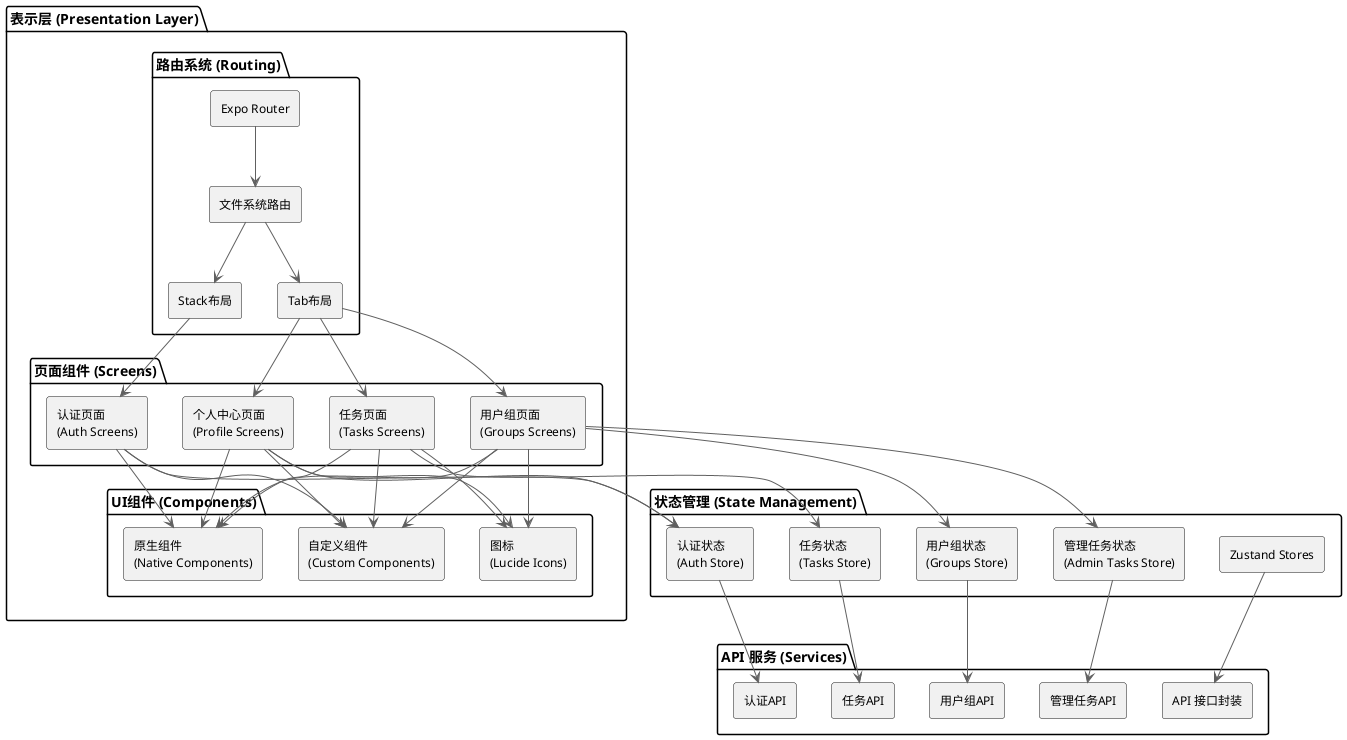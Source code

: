 @startuml 移动应用前端架构

' 设置样式
skinparam componentStyle rectangle
skinparam rectangleBorderColor #A0A0A0
skinparam rectangleBackgroundColor #F8F8F8
skinparam arrowColor #606060
skinparam fontSize 12
skinparam componentFontSize 12

' 定义组件
package "表示层 (Presentation Layer)" {
  package "页面组件 (Screens)" {
    [任务页面\n(Tasks Screens)] as TasksScreens
    [用户组页面\n(Groups Screens)] as GroupsScreens
    [个人中心页面\n(Profile Screens)] as ProfileScreens
    [认证页面\n(Auth Screens)] as AuthScreens
  }
  
  package "路由系统 (Routing)" {
    [Expo Router] as Router
    [文件系统路由] as FileSystemRouter
    [Tab布局] as TabLayout
    [Stack布局] as StackLayout
  }
  
  package "UI组件 (Components)" {
    [原生组件\n(Native Components)] as NativeComponents
    [自定义组件\n(Custom Components)] as CustomComponents
    [图标\n(Lucide Icons)] as LucideIcons
  }
}

package "状态管理 (State Management)" {
  [Zustand Stores] as ZustandStores
  [任务状态\n(Tasks Store)] as TasksStore
  [用户组状态\n(Groups Store)] as GroupsStore
  [认证状态\n(Auth Store)] as AuthStore
  [管理任务状态\n(Admin Tasks Store)] as AdminTasksStore
}

package "API 服务 (Services)" {
  [API 接口封装] as ApiServices
  [任务API] as TasksApi
  [用户组API] as GroupsApi
  [认证API] as AuthApi
  [管理任务API] as AdminTasksApi
}

' 定义关系
' 页面组件关系
Router --> FileSystemRouter
FileSystemRouter --> TabLayout
FileSystemRouter --> StackLayout
TabLayout --> TasksScreens
TabLayout --> GroupsScreens
TabLayout --> ProfileScreens
StackLayout --> AuthScreens

' 页面与UI组件的关系
TasksScreens --> NativeComponents
TasksScreens --> CustomComponents
TasksScreens --> LucideIcons
GroupsScreens --> NativeComponents
GroupsScreens --> CustomComponents
GroupsScreens --> LucideIcons
ProfileScreens --> NativeComponents
ProfileScreens --> CustomComponents
ProfileScreens --> LucideIcons
AuthScreens --> NativeComponents
AuthScreens --> CustomComponents

' 页面与状态管理的关系
TasksScreens --> TasksStore
GroupsScreens --> GroupsStore
GroupsScreens --> AdminTasksStore
ProfileScreens --> AuthStore
AuthScreens --> AuthStore

' 状态管理与API的关系
ZustandStores --> ApiServices
TasksStore --> TasksApi
GroupsStore --> GroupsApi
AuthStore --> AuthApi
AdminTasksStore --> AdminTasksApi

@enduml 